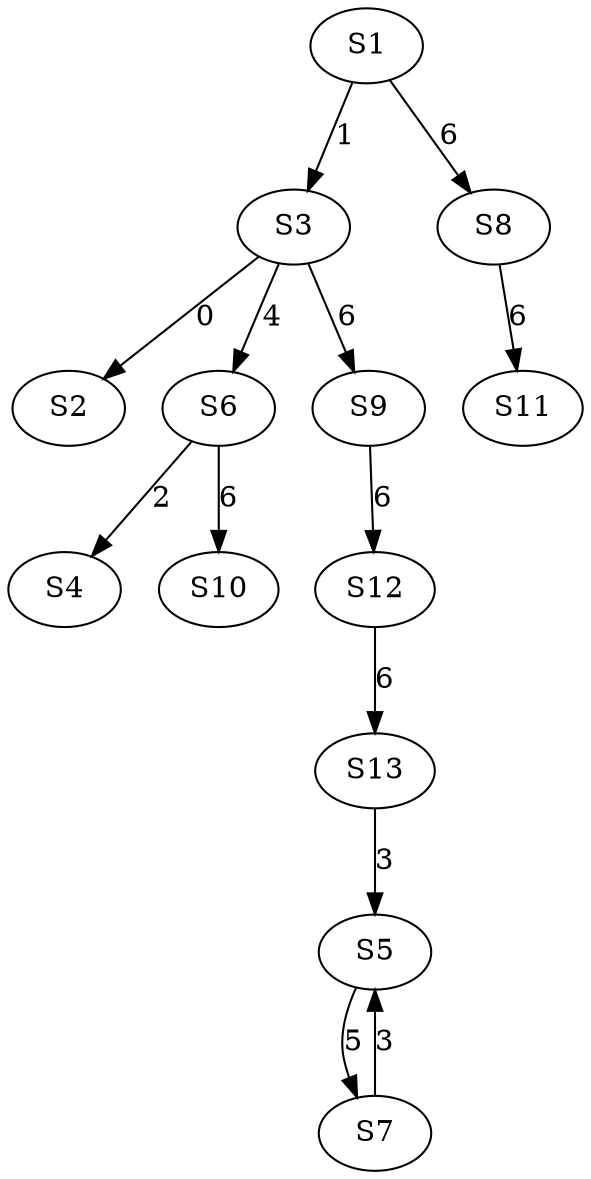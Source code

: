 strict digraph {
	S3 -> S2 [ label = 0 ];
	S1 -> S3 [ label = 1 ];
	S6 -> S4 [ label = 2 ];
	S13 -> S5 [ label = 3 ];
	S3 -> S6 [ label = 4 ];
	S5 -> S7 [ label = 5 ];
	S1 -> S8 [ label = 6 ];
	S3 -> S9 [ label = 6 ];
	S6 -> S10 [ label = 6 ];
	S8 -> S11 [ label = 6 ];
	S9 -> S12 [ label = 6 ];
	S12 -> S13 [ label = 6 ];
	S7 -> S5 [ label = 3 ];
}